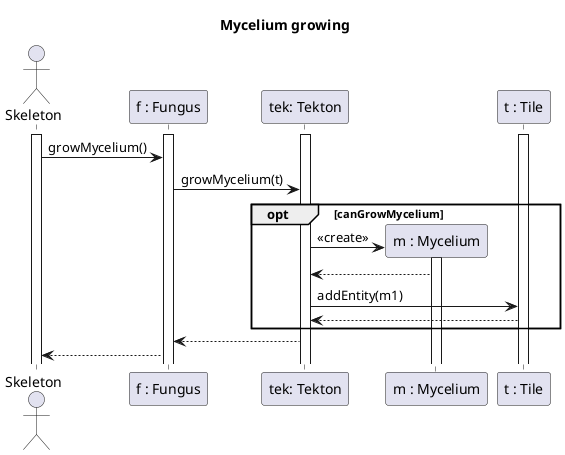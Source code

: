 @startuml Mycelium growth

title Mycelium growing

actor "Skeleton" as Ac
participant "f : Fungus" as F
participant "tek: Tekton" as Tek
participant "m : Mycelium" as M
participant "t : Tile" as T

activate Ac
activate F
activate T
activate Tek

Ac -> F : growMycelium()

F->Tek : growMycelium(t)
opt canGrowMycelium
Tek -> M ** : <<create>>
activate M
M --> Tek
Tek -> T : addEntity(m1)
T-->Tek
end
Tek-->F

F --> Ac

@enduml